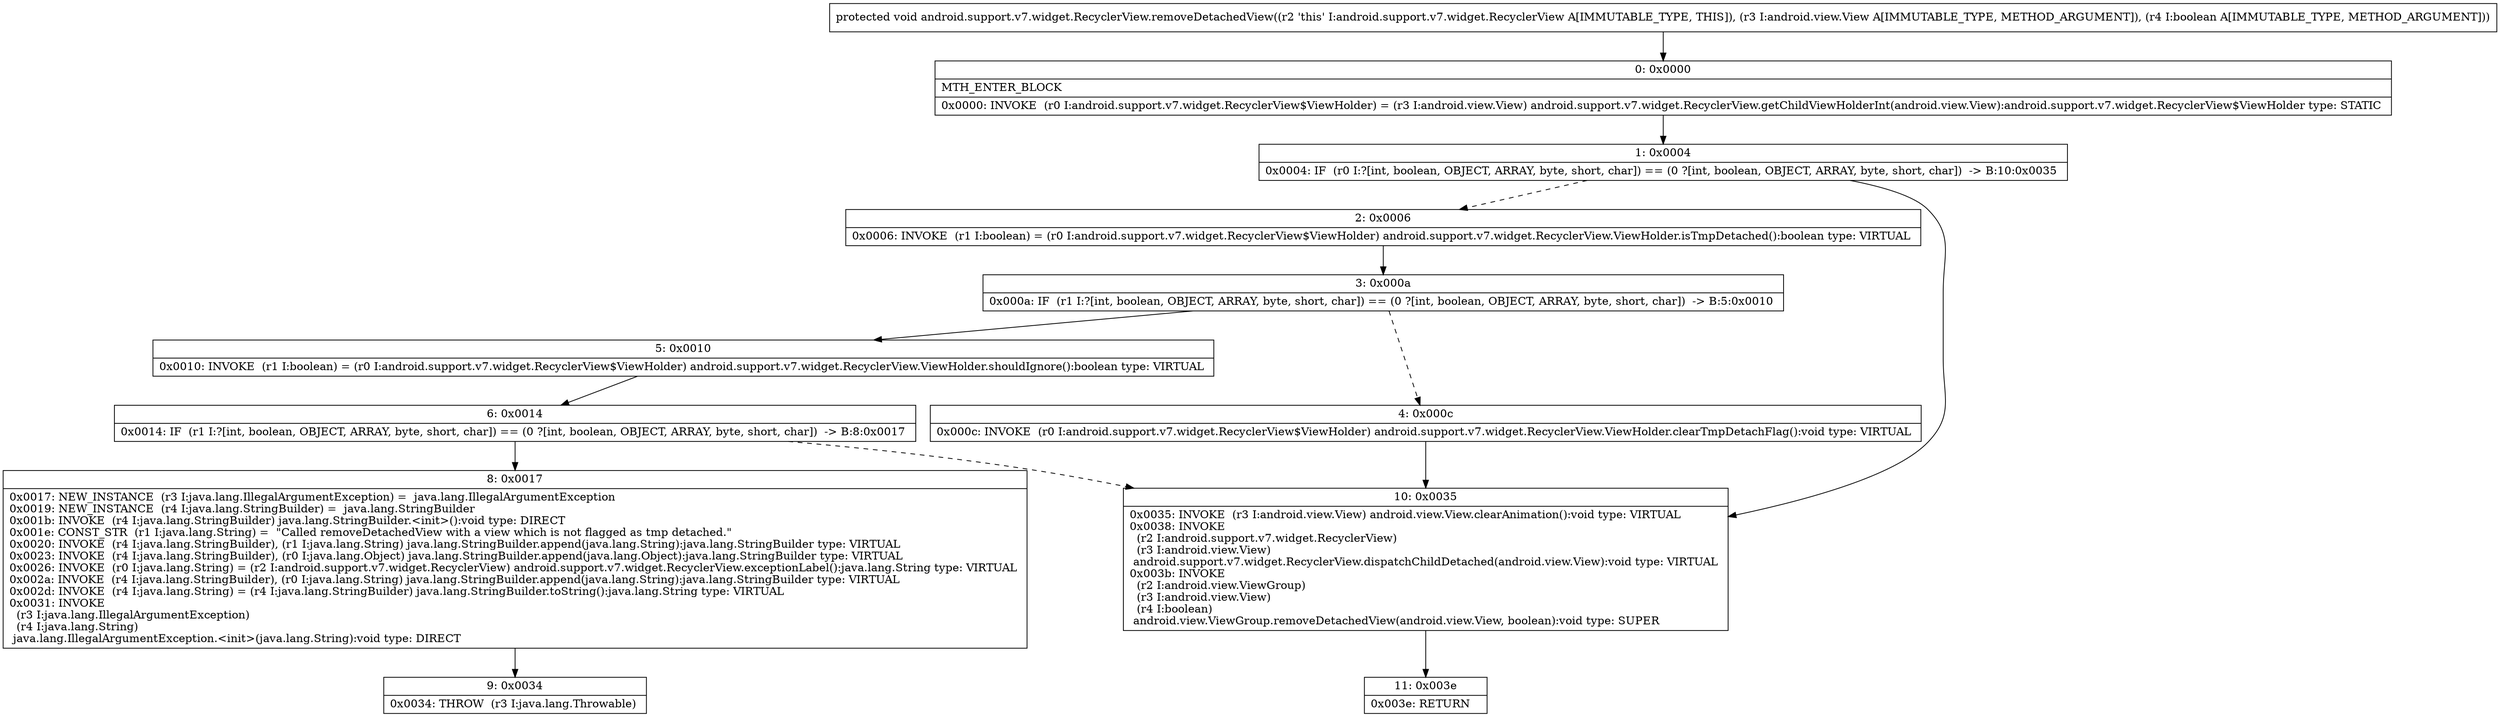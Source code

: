 digraph "CFG forandroid.support.v7.widget.RecyclerView.removeDetachedView(Landroid\/view\/View;Z)V" {
Node_0 [shape=record,label="{0\:\ 0x0000|MTH_ENTER_BLOCK\l|0x0000: INVOKE  (r0 I:android.support.v7.widget.RecyclerView$ViewHolder) = (r3 I:android.view.View) android.support.v7.widget.RecyclerView.getChildViewHolderInt(android.view.View):android.support.v7.widget.RecyclerView$ViewHolder type: STATIC \l}"];
Node_1 [shape=record,label="{1\:\ 0x0004|0x0004: IF  (r0 I:?[int, boolean, OBJECT, ARRAY, byte, short, char]) == (0 ?[int, boolean, OBJECT, ARRAY, byte, short, char])  \-\> B:10:0x0035 \l}"];
Node_2 [shape=record,label="{2\:\ 0x0006|0x0006: INVOKE  (r1 I:boolean) = (r0 I:android.support.v7.widget.RecyclerView$ViewHolder) android.support.v7.widget.RecyclerView.ViewHolder.isTmpDetached():boolean type: VIRTUAL \l}"];
Node_3 [shape=record,label="{3\:\ 0x000a|0x000a: IF  (r1 I:?[int, boolean, OBJECT, ARRAY, byte, short, char]) == (0 ?[int, boolean, OBJECT, ARRAY, byte, short, char])  \-\> B:5:0x0010 \l}"];
Node_4 [shape=record,label="{4\:\ 0x000c|0x000c: INVOKE  (r0 I:android.support.v7.widget.RecyclerView$ViewHolder) android.support.v7.widget.RecyclerView.ViewHolder.clearTmpDetachFlag():void type: VIRTUAL \l}"];
Node_5 [shape=record,label="{5\:\ 0x0010|0x0010: INVOKE  (r1 I:boolean) = (r0 I:android.support.v7.widget.RecyclerView$ViewHolder) android.support.v7.widget.RecyclerView.ViewHolder.shouldIgnore():boolean type: VIRTUAL \l}"];
Node_6 [shape=record,label="{6\:\ 0x0014|0x0014: IF  (r1 I:?[int, boolean, OBJECT, ARRAY, byte, short, char]) == (0 ?[int, boolean, OBJECT, ARRAY, byte, short, char])  \-\> B:8:0x0017 \l}"];
Node_8 [shape=record,label="{8\:\ 0x0017|0x0017: NEW_INSTANCE  (r3 I:java.lang.IllegalArgumentException) =  java.lang.IllegalArgumentException \l0x0019: NEW_INSTANCE  (r4 I:java.lang.StringBuilder) =  java.lang.StringBuilder \l0x001b: INVOKE  (r4 I:java.lang.StringBuilder) java.lang.StringBuilder.\<init\>():void type: DIRECT \l0x001e: CONST_STR  (r1 I:java.lang.String) =  \"Called removeDetachedView with a view which is not flagged as tmp detached.\" \l0x0020: INVOKE  (r4 I:java.lang.StringBuilder), (r1 I:java.lang.String) java.lang.StringBuilder.append(java.lang.String):java.lang.StringBuilder type: VIRTUAL \l0x0023: INVOKE  (r4 I:java.lang.StringBuilder), (r0 I:java.lang.Object) java.lang.StringBuilder.append(java.lang.Object):java.lang.StringBuilder type: VIRTUAL \l0x0026: INVOKE  (r0 I:java.lang.String) = (r2 I:android.support.v7.widget.RecyclerView) android.support.v7.widget.RecyclerView.exceptionLabel():java.lang.String type: VIRTUAL \l0x002a: INVOKE  (r4 I:java.lang.StringBuilder), (r0 I:java.lang.String) java.lang.StringBuilder.append(java.lang.String):java.lang.StringBuilder type: VIRTUAL \l0x002d: INVOKE  (r4 I:java.lang.String) = (r4 I:java.lang.StringBuilder) java.lang.StringBuilder.toString():java.lang.String type: VIRTUAL \l0x0031: INVOKE  \l  (r3 I:java.lang.IllegalArgumentException)\l  (r4 I:java.lang.String)\l java.lang.IllegalArgumentException.\<init\>(java.lang.String):void type: DIRECT \l}"];
Node_9 [shape=record,label="{9\:\ 0x0034|0x0034: THROW  (r3 I:java.lang.Throwable) \l}"];
Node_10 [shape=record,label="{10\:\ 0x0035|0x0035: INVOKE  (r3 I:android.view.View) android.view.View.clearAnimation():void type: VIRTUAL \l0x0038: INVOKE  \l  (r2 I:android.support.v7.widget.RecyclerView)\l  (r3 I:android.view.View)\l android.support.v7.widget.RecyclerView.dispatchChildDetached(android.view.View):void type: VIRTUAL \l0x003b: INVOKE  \l  (r2 I:android.view.ViewGroup)\l  (r3 I:android.view.View)\l  (r4 I:boolean)\l android.view.ViewGroup.removeDetachedView(android.view.View, boolean):void type: SUPER \l}"];
Node_11 [shape=record,label="{11\:\ 0x003e|0x003e: RETURN   \l}"];
MethodNode[shape=record,label="{protected void android.support.v7.widget.RecyclerView.removeDetachedView((r2 'this' I:android.support.v7.widget.RecyclerView A[IMMUTABLE_TYPE, THIS]), (r3 I:android.view.View A[IMMUTABLE_TYPE, METHOD_ARGUMENT]), (r4 I:boolean A[IMMUTABLE_TYPE, METHOD_ARGUMENT])) }"];
MethodNode -> Node_0;
Node_0 -> Node_1;
Node_1 -> Node_2[style=dashed];
Node_1 -> Node_10;
Node_2 -> Node_3;
Node_3 -> Node_4[style=dashed];
Node_3 -> Node_5;
Node_4 -> Node_10;
Node_5 -> Node_6;
Node_6 -> Node_8;
Node_6 -> Node_10[style=dashed];
Node_8 -> Node_9;
Node_10 -> Node_11;
}

